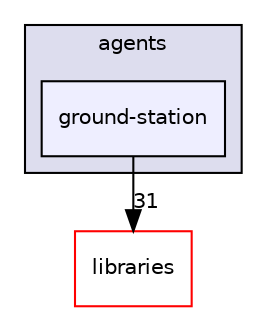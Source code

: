 digraph "ground-station" {
  compound=true
  node [ fontsize="10", fontname="Helvetica"];
  edge [ labelfontsize="10", labelfontname="Helvetica"];
  subgraph clusterdir_e9bfa404cf0ac1cbaf261f3a36e4afac {
    graph [ bgcolor="#ddddee", pencolor="black", label="agents" fontname="Helvetica", fontsize="10", URL="dir_e9bfa404cf0ac1cbaf261f3a36e4afac.html"]
  dir_6c834d0e2eaa7ec7d1f195e502851015 [shape=box, label="ground-station", style="filled", fillcolor="#eeeeff", pencolor="black", URL="dir_6c834d0e2eaa7ec7d1f195e502851015.html"];
  }
  dir_bc0718b08fb2015b8e59c47b2805f60c [shape=box label="libraries" fillcolor="white" style="filled" color="red" URL="dir_bc0718b08fb2015b8e59c47b2805f60c.html"];
  dir_6c834d0e2eaa7ec7d1f195e502851015->dir_bc0718b08fb2015b8e59c47b2805f60c [headlabel="31", labeldistance=1.5 headhref="dir_000016_000000.html"];
}
